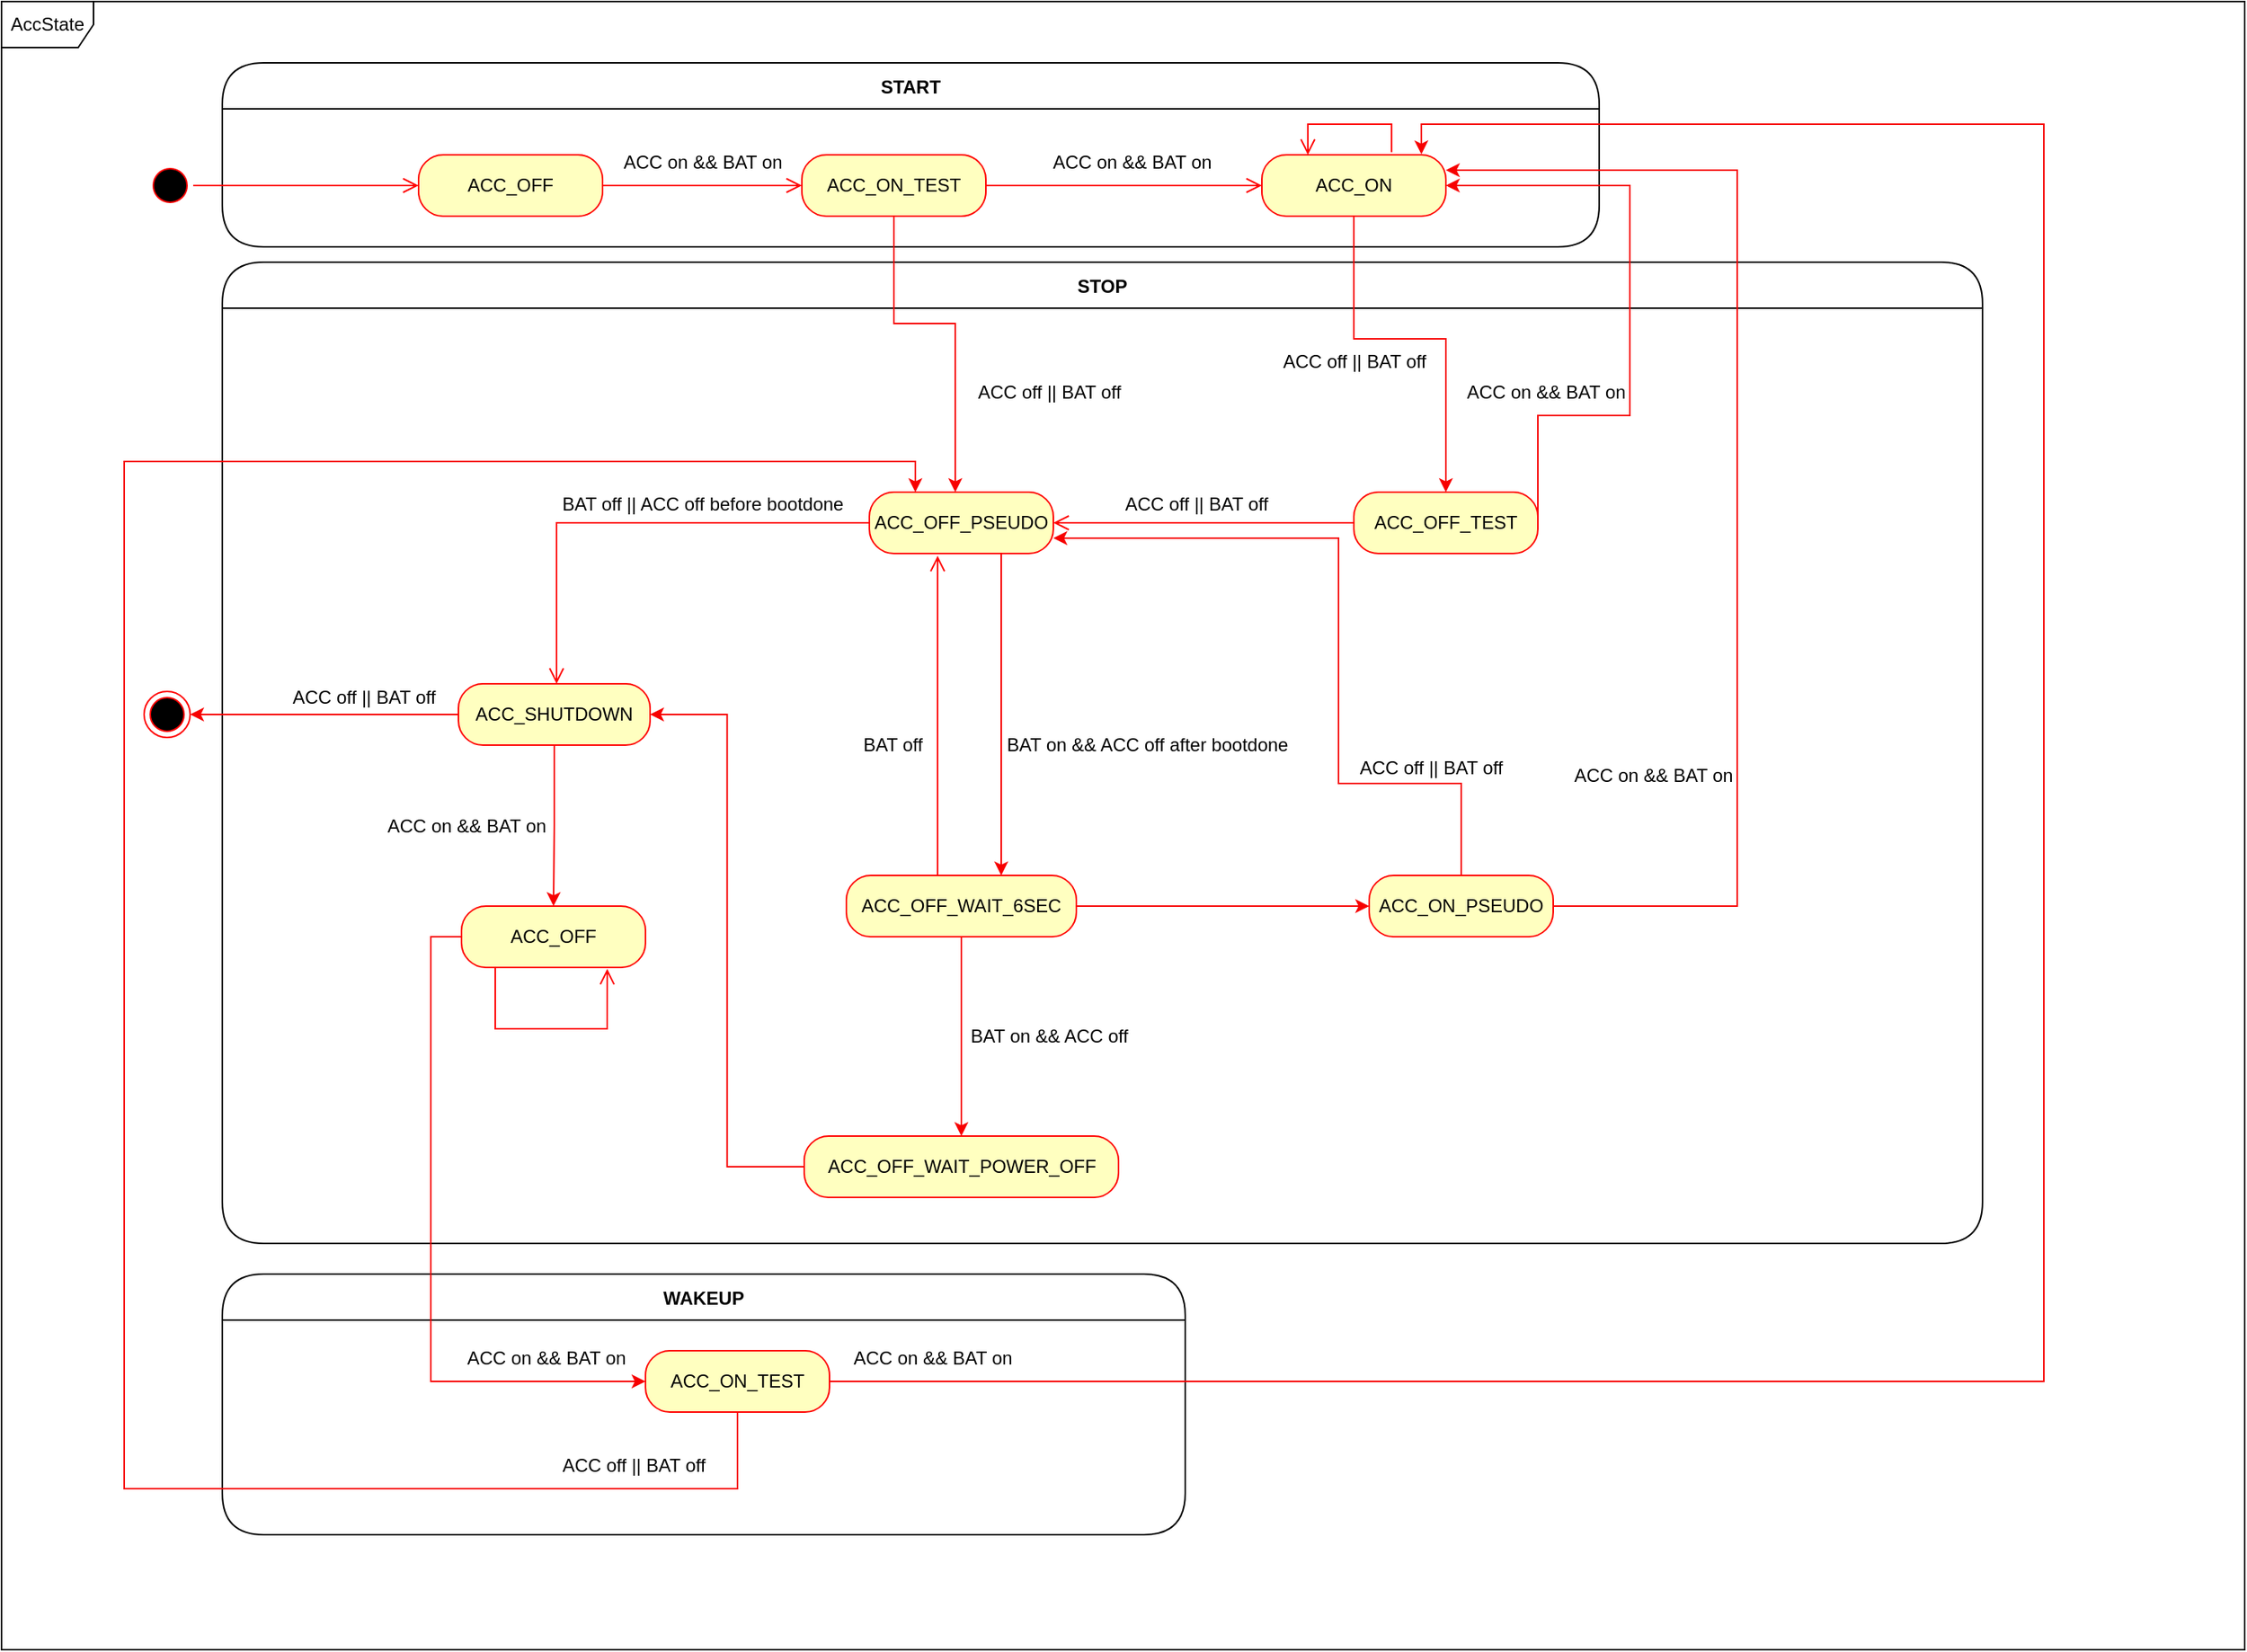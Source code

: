 <mxfile version="20.5.1" type="github" pages="2">
  <diagram name="AccState" id="58cdce13-f638-feb5-8d6f-7d28b1aa9fa0">
    <mxGraphModel dx="1593" dy="643" grid="1" gridSize="10" guides="1" tooltips="1" connect="1" arrows="1" fold="1" page="1" pageScale="1" pageWidth="1100" pageHeight="850" background="none" math="0" shadow="0">
      <root>
        <mxCell id="0" />
        <mxCell id="1" parent="0" visible="0" />
        <mxCell id="382b91b5511bd0f7-1" value="" style="ellipse;html=1;shape=startState;fillColor=#000000;strokeColor=#ff0000;rounded=1;shadow=0;comic=0;labelBackgroundColor=none;fontFamily=Verdana;fontSize=12;fontColor=#000000;align=center;direction=south;" parent="1" vertex="1">
          <mxGeometry x="130" y="135" width="30" height="30" as="geometry" />
        </mxCell>
        <mxCell id="382b91b5511bd0f7-5" value="Activity" style="rounded=1;whiteSpace=wrap;html=1;arcSize=24;fillColor=#ffffc0;strokeColor=#ff0000;shadow=0;comic=0;labelBackgroundColor=none;fontFamily=Verdana;fontSize=12;fontColor=#000000;align=center;" parent="1" vertex="1">
          <mxGeometry x="240" y="310" width="120" height="60" as="geometry" />
        </mxCell>
        <mxCell id="382b91b5511bd0f7-6" value="Activity" style="rounded=1;whiteSpace=wrap;html=1;arcSize=24;fillColor=#ffffc0;strokeColor=#ff0000;shadow=0;comic=0;labelBackgroundColor=none;fontFamily=Verdana;fontSize=12;fontColor=#000000;align=center;" parent="1" vertex="1">
          <mxGeometry x="240" y="120" width="120" height="60" as="geometry" />
        </mxCell>
        <mxCell id="3cde6dad864a17aa-3" style="edgeStyle=orthogonalEdgeStyle;html=1;exitX=1;exitY=0.25;entryX=0.25;entryY=0;labelBackgroundColor=none;endArrow=open;endSize=8;strokeColor=#ff0000;fontFamily=Verdana;fontSize=12;align=left;" parent="1" source="382b91b5511bd0f7-7" target="382b91b5511bd0f7-9" edge="1">
          <mxGeometry relative="1" as="geometry" />
        </mxCell>
        <mxCell id="382b91b5511bd0f7-7" value="Activity" style="rounded=1;whiteSpace=wrap;html=1;arcSize=24;fillColor=#ffffc0;strokeColor=#ff0000;shadow=0;comic=0;labelBackgroundColor=none;fontFamily=Verdana;fontSize=12;fontColor=#000000;align=center;" parent="1" vertex="1">
          <mxGeometry x="440" y="200" width="120" height="60" as="geometry" />
        </mxCell>
        <mxCell id="3cde6dad864a17aa-4" style="edgeStyle=orthogonalEdgeStyle;html=1;exitX=0.75;exitY=0;entryX=1;entryY=0.5;labelBackgroundColor=none;endArrow=open;endSize=8;strokeColor=#ff0000;fontFamily=Verdana;fontSize=12;align=left;" parent="1" source="382b91b5511bd0f7-9" target="382b91b5511bd0f7-6" edge="1">
          <mxGeometry relative="1" as="geometry">
            <Array as="points">
              <mxPoint x="880" y="150" />
            </Array>
          </mxGeometry>
        </mxCell>
        <mxCell id="3cde6dad864a17aa-13" style="edgeStyle=elbowEdgeStyle;html=1;exitX=0;exitY=0.75;entryX=1;entryY=0.75;labelBackgroundColor=none;endArrow=open;endSize=8;strokeColor=#ff0000;fontFamily=Verdana;fontSize=12;align=left;" parent="1" source="382b91b5511bd0f7-9" target="382b91b5511bd0f7-10" edge="1">
          <mxGeometry relative="1" as="geometry" />
        </mxCell>
        <mxCell id="382b91b5511bd0f7-9" value="Activity" style="rounded=1;whiteSpace=wrap;html=1;arcSize=24;fillColor=#ffffc0;strokeColor=#ff0000;shadow=0;comic=0;labelBackgroundColor=none;fontFamily=Verdana;fontSize=12;fontColor=#000000;align=center;" parent="1" vertex="1">
          <mxGeometry x="790" y="310" width="120" height="60" as="geometry" />
        </mxCell>
        <mxCell id="382b91b5511bd0f7-10" value="Activity" style="rounded=1;whiteSpace=wrap;html=1;arcSize=24;fillColor=#ffffc0;strokeColor=#ff0000;shadow=0;comic=0;labelBackgroundColor=none;fontFamily=Verdana;fontSize=12;fontColor=#000000;align=center;" parent="1" vertex="1">
          <mxGeometry x="520" y="310" width="120" height="60" as="geometry" />
        </mxCell>
        <mxCell id="3cde6dad864a17aa-5" style="edgeStyle=elbowEdgeStyle;html=1;labelBackgroundColor=none;endArrow=open;endSize=8;strokeColor=#ff0000;fontFamily=Verdana;fontSize=12;align=left;" parent="1" source="2a3bc250acf0617d-7" target="382b91b5511bd0f7-9" edge="1">
          <mxGeometry relative="1" as="geometry" />
        </mxCell>
        <mxCell id="2a3bc250acf0617d-7" value="Container" style="swimlane;whiteSpace=wrap;html=1;rounded=1;shadow=0;comic=0;labelBackgroundColor=none;strokeWidth=1;fontFamily=Verdana;fontSize=12;align=center;" parent="1" vertex="1">
          <mxGeometry x="95" y="495" width="930" height="200" as="geometry" />
        </mxCell>
        <mxCell id="3cde6dad864a17aa-10" style="edgeStyle=elbowEdgeStyle;html=1;labelBackgroundColor=none;endArrow=open;endSize=8;strokeColor=#ff0000;fontFamily=Verdana;fontSize=12;align=left;" parent="2a3bc250acf0617d-7" source="382b91b5511bd0f7-8" target="3cde6dad864a17aa-1" edge="1">
          <mxGeometry relative="1" as="geometry" />
        </mxCell>
        <mxCell id="382b91b5511bd0f7-8" value="Activity" style="rounded=1;whiteSpace=wrap;html=1;arcSize=24;fillColor=#ffffc0;strokeColor=#ff0000;shadow=0;comic=0;labelBackgroundColor=none;fontFamily=Verdana;fontSize=12;fontColor=#000000;align=center;" parent="2a3bc250acf0617d-7" vertex="1">
          <mxGeometry x="215" y="65" width="120" height="60" as="geometry" />
        </mxCell>
        <mxCell id="24f968d109e7d6b4-3" value="" style="ellipse;html=1;shape=endState;fillColor=#000000;strokeColor=#ff0000;rounded=1;shadow=0;comic=0;labelBackgroundColor=none;fontFamily=Verdana;fontSize=12;fontColor=#000000;align=center;" parent="2a3bc250acf0617d-7" vertex="1">
          <mxGeometry x="815" y="80" width="30" height="30" as="geometry" />
        </mxCell>
        <mxCell id="3cde6dad864a17aa-9" style="edgeStyle=elbowEdgeStyle;html=1;labelBackgroundColor=none;endArrow=open;endSize=8;strokeColor=#ff0000;fontFamily=Verdana;fontSize=12;align=left;" parent="2a3bc250acf0617d-7" source="2a3bc250acf0617d-3" target="382b91b5511bd0f7-8" edge="1">
          <mxGeometry relative="1" as="geometry" />
        </mxCell>
        <mxCell id="2a3bc250acf0617d-3" value="" style="ellipse;html=1;shape=startState;fillColor=#000000;strokeColor=#ff0000;rounded=1;shadow=0;comic=0;labelBackgroundColor=none;fontFamily=Verdana;fontSize=12;fontColor=#000000;align=center;direction=south;" parent="2a3bc250acf0617d-7" vertex="1">
          <mxGeometry x="75" y="80" width="30" height="30" as="geometry" />
        </mxCell>
        <mxCell id="3cde6dad864a17aa-11" style="edgeStyle=elbowEdgeStyle;html=1;labelBackgroundColor=none;endArrow=open;endSize=8;strokeColor=#ff0000;fontFamily=Verdana;fontSize=12;align=left;" parent="2a3bc250acf0617d-7" source="3cde6dad864a17aa-1" target="3cde6dad864a17aa-2" edge="1">
          <mxGeometry relative="1" as="geometry" />
        </mxCell>
        <mxCell id="3cde6dad864a17aa-1" value="Activity" style="rounded=1;whiteSpace=wrap;html=1;arcSize=24;fillColor=#ffffc0;strokeColor=#ff0000;shadow=0;comic=0;labelBackgroundColor=none;fontFamily=Verdana;fontSize=12;fontColor=#000000;align=center;" parent="2a3bc250acf0617d-7" vertex="1">
          <mxGeometry x="400" y="65" width="120" height="60" as="geometry" />
        </mxCell>
        <mxCell id="3cde6dad864a17aa-12" style="edgeStyle=elbowEdgeStyle;html=1;labelBackgroundColor=none;endArrow=open;endSize=8;strokeColor=#ff0000;fontFamily=Verdana;fontSize=12;align=left;" parent="2a3bc250acf0617d-7" source="3cde6dad864a17aa-2" target="24f968d109e7d6b4-3" edge="1">
          <mxGeometry relative="1" as="geometry" />
        </mxCell>
        <mxCell id="3cde6dad864a17aa-2" value="Activity" style="rounded=1;whiteSpace=wrap;html=1;arcSize=24;fillColor=#ffffc0;strokeColor=#ff0000;shadow=0;comic=0;labelBackgroundColor=none;fontFamily=Verdana;fontSize=12;fontColor=#000000;align=center;" parent="2a3bc250acf0617d-7" vertex="1">
          <mxGeometry x="585" y="65" width="120" height="60" as="geometry" />
        </mxCell>
        <mxCell id="2a3bc250acf0617d-9" style="edgeStyle=orthogonalEdgeStyle;html=1;labelBackgroundColor=none;endArrow=open;endSize=8;strokeColor=#ff0000;fontFamily=Verdana;fontSize=12;align=left;" parent="1" source="382b91b5511bd0f7-1" target="382b91b5511bd0f7-6" edge="1">
          <mxGeometry relative="1" as="geometry" />
        </mxCell>
        <mxCell id="2a3bc250acf0617d-10" style="edgeStyle=orthogonalEdgeStyle;html=1;labelBackgroundColor=none;endArrow=open;endSize=8;strokeColor=#ff0000;fontFamily=Verdana;fontSize=12;align=left;entryX=0;entryY=0.5;" parent="1" source="382b91b5511bd0f7-6" target="382b91b5511bd0f7-7" edge="1">
          <mxGeometry relative="1" as="geometry">
            <Array as="points">
              <mxPoint x="330" y="230" />
            </Array>
          </mxGeometry>
        </mxCell>
        <mxCell id="2a3bc250acf0617d-11" style="edgeStyle=orthogonalEdgeStyle;html=1;entryX=0.75;entryY=0;labelBackgroundColor=none;endArrow=open;endSize=8;strokeColor=#ff0000;fontFamily=Verdana;fontSize=12;align=left;exitX=0.5;exitY=1;" parent="1" source="382b91b5511bd0f7-7" target="382b91b5511bd0f7-5" edge="1">
          <mxGeometry relative="1" as="geometry">
            <mxPoint x="520" y="300" as="sourcePoint" />
            <Array as="points">
              <mxPoint x="500" y="290" />
              <mxPoint x="330" y="290" />
            </Array>
          </mxGeometry>
        </mxCell>
        <mxCell id="2a3bc250acf0617d-12" style="edgeStyle=orthogonalEdgeStyle;html=1;exitX=0.25;exitY=0;entryX=0.25;entryY=1;labelBackgroundColor=none;endArrow=open;endSize=8;strokeColor=#ff0000;fontFamily=Verdana;fontSize=12;align=left;" parent="1" source="382b91b5511bd0f7-5" target="382b91b5511bd0f7-6" edge="1">
          <mxGeometry relative="1" as="geometry" />
        </mxCell>
        <mxCell id="2a3bc250acf0617d-13" style="edgeStyle=orthogonalEdgeStyle;html=1;exitX=1;exitY=0.5;entryX=0;entryY=0.5;labelBackgroundColor=none;endArrow=open;endSize=8;strokeColor=#ff0000;fontFamily=Verdana;fontSize=12;align=left;" parent="1" source="382b91b5511bd0f7-5" target="382b91b5511bd0f7-10" edge="1">
          <mxGeometry relative="1" as="geometry" />
        </mxCell>
        <mxCell id="2a3bc250acf0617d-14" style="edgeStyle=orthogonalEdgeStyle;html=1;exitX=0.5;exitY=0;entryX=1;entryY=0.75;labelBackgroundColor=none;endArrow=open;endSize=8;strokeColor=#ff0000;fontFamily=Verdana;fontSize=12;align=left;" parent="1" source="382b91b5511bd0f7-10" target="382b91b5511bd0f7-7" edge="1">
          <mxGeometry relative="1" as="geometry" />
        </mxCell>
        <mxCell id="2a3bc250acf0617d-15" style="edgeStyle=orthogonalEdgeStyle;html=1;exitX=1;exitY=0.25;entryX=0;entryY=0.25;labelBackgroundColor=none;endArrow=open;endSize=8;strokeColor=#ff0000;fontFamily=Verdana;fontSize=12;align=left;" parent="1" source="382b91b5511bd0f7-10" target="382b91b5511bd0f7-9" edge="1">
          <mxGeometry relative="1" as="geometry" />
        </mxCell>
        <mxCell id="3cde6dad864a17aa-6" style="edgeStyle=elbowEdgeStyle;html=1;labelBackgroundColor=none;endArrow=open;endSize=8;strokeColor=#ff0000;fontFamily=Verdana;fontSize=12;align=left;entryX=0.75;entryY=1;" parent="1" source="2a3bc250acf0617d-7" target="382b91b5511bd0f7-5" edge="1">
          <mxGeometry relative="1" as="geometry">
            <mxPoint x="340" y="505" as="sourcePoint" />
            <mxPoint x="340" y="380" as="targetPoint" />
          </mxGeometry>
        </mxCell>
        <mxCell id="3cde6dad864a17aa-7" style="edgeStyle=elbowEdgeStyle;html=1;labelBackgroundColor=none;endArrow=open;endSize=8;strokeColor=#ff0000;fontFamily=Verdana;fontSize=12;align=left;entryX=0.5;entryY=1;" parent="1" source="2a3bc250acf0617d-7" target="382b91b5511bd0f7-5" edge="1">
          <mxGeometry relative="1" as="geometry">
            <mxPoint x="340" y="505" as="sourcePoint" />
            <mxPoint x="340" y="380" as="targetPoint" />
          </mxGeometry>
        </mxCell>
        <mxCell id="3cde6dad864a17aa-8" style="edgeStyle=elbowEdgeStyle;html=1;labelBackgroundColor=none;endArrow=open;endSize=8;strokeColor=#ff0000;fontFamily=Verdana;fontSize=12;align=left;exitX=0.25;exitY=1;" parent="1" source="382b91b5511bd0f7-5" target="2a3bc250acf0617d-7" edge="1">
          <mxGeometry relative="1" as="geometry">
            <mxPoint x="350" y="515" as="sourcePoint" />
            <mxPoint x="350" y="390" as="targetPoint" />
          </mxGeometry>
        </mxCell>
        <mxCell id="KSWIpadqcrk41UV_-EVy-13" value="" style="ellipse;whiteSpace=wrap;html=1;aspect=fixed;" vertex="1" parent="1">
          <mxGeometry x="370" y="410" width="80" height="80" as="geometry" />
        </mxCell>
        <mxCell id="KSWIpadqcrk41UV_-EVy-50" value="START" style="shape=umlFrame;whiteSpace=wrap;html=1;rounded=1;shadow=0;comic=0;labelBackgroundColor=none;strokeWidth=1;fontFamily=Verdana;fontSize=12;align=center;" vertex="1" parent="1">
          <mxGeometry x="35" y="53" width="1050" height="745" as="geometry" />
        </mxCell>
        <mxCell id="KSWIpadqcrk41UV_-EVy-84" value="제목 없는 레이어" parent="0" />
        <mxCell id="AZ998dQS7OlJoJtTm3M8-52" value="AccState" style="shape=umlFrame;whiteSpace=wrap;html=1;rounded=1;fillStyle=auto;strokeColor=#000000;fillColor=#FFFFFF;gradientColor=none;" vertex="1" parent="KSWIpadqcrk41UV_-EVy-84">
          <mxGeometry x="96" y="99" width="1463" height="1075" as="geometry" />
        </mxCell>
        <mxCell id="AZ998dQS7OlJoJtTm3M8-51" value="WAKEUP" style="swimlane;fontStyle=1;align=center;verticalAlign=middle;childLayout=stackLayout;horizontal=1;startSize=30;horizontalStack=0;resizeParent=0;resizeLast=1;container=0;collapsible=0;rounded=1;arcSize=30;swimlaneFillColor=#FFFFFF;dropTarget=0;fillStyle=auto;" vertex="1" parent="KSWIpadqcrk41UV_-EVy-84">
          <mxGeometry x="240" y="929" width="628" height="170" as="geometry" />
        </mxCell>
        <mxCell id="AZ998dQS7OlJoJtTm3M8-42" value="STOP" style="swimlane;fontStyle=1;align=center;verticalAlign=middle;childLayout=stackLayout;horizontal=1;startSize=30;horizontalStack=0;resizeParent=0;resizeLast=1;container=0;collapsible=0;rounded=1;arcSize=30;swimlaneFillColor=#FFFFFF;dropTarget=0;fillStyle=auto;" vertex="1" parent="KSWIpadqcrk41UV_-EVy-84">
          <mxGeometry x="240" y="269" width="1148" height="640" as="geometry" />
        </mxCell>
        <mxCell id="KSWIpadqcrk41UV_-EVy-113" value="START" style="swimlane;fontStyle=1;align=center;verticalAlign=middle;childLayout=stackLayout;horizontal=1;startSize=30;horizontalStack=0;resizeParent=0;resizeLast=1;container=0;collapsible=0;rounded=1;arcSize=30;swimlaneFillColor=#FFFFFF;dropTarget=0;fillStyle=auto;" vertex="1" parent="KSWIpadqcrk41UV_-EVy-84">
          <mxGeometry x="240" y="139" width="898" height="120" as="geometry" />
        </mxCell>
        <mxCell id="KSWIpadqcrk41UV_-EVy-88" value="" style="ellipse;html=1;shape=startState;fillColor=#000000;strokeColor=#ff0000;fillStyle=auto;" vertex="1" parent="KSWIpadqcrk41UV_-EVy-84">
          <mxGeometry x="191" y="204" width="30" height="30" as="geometry" />
        </mxCell>
        <mxCell id="KSWIpadqcrk41UV_-EVy-89" value="" style="edgeStyle=orthogonalEdgeStyle;html=1;verticalAlign=bottom;endArrow=open;endSize=8;strokeColor=#ff0000;rounded=0;entryX=0;entryY=0.5;entryDx=0;entryDy=0;" edge="1" source="KSWIpadqcrk41UV_-EVy-88" parent="KSWIpadqcrk41UV_-EVy-84" target="KSWIpadqcrk41UV_-EVy-92">
          <mxGeometry relative="1" as="geometry">
            <mxPoint x="313" y="389" as="targetPoint" />
          </mxGeometry>
        </mxCell>
        <mxCell id="KSWIpadqcrk41UV_-EVy-92" value="ACC_OFF" style="rounded=1;whiteSpace=wrap;html=1;arcSize=40;fontColor=#000000;fillColor=#ffffc0;strokeColor=#ff0000;fillStyle=auto;" vertex="1" parent="KSWIpadqcrk41UV_-EVy-84">
          <mxGeometry x="368" y="199" width="120" height="40" as="geometry" />
        </mxCell>
        <mxCell id="KSWIpadqcrk41UV_-EVy-93" value="" style="edgeStyle=orthogonalEdgeStyle;html=1;verticalAlign=bottom;endArrow=open;endSize=8;strokeColor=#ff0000;rounded=0;entryX=0;entryY=0.5;entryDx=0;entryDy=0;" edge="1" source="KSWIpadqcrk41UV_-EVy-92" parent="KSWIpadqcrk41UV_-EVy-84" target="KSWIpadqcrk41UV_-EVy-105">
          <mxGeometry relative="1" as="geometry">
            <mxPoint x="568" y="309" as="targetPoint" />
          </mxGeometry>
        </mxCell>
        <mxCell id="AZ998dQS7OlJoJtTm3M8-3" style="edgeStyle=orthogonalEdgeStyle;rounded=0;orthogonalLoop=1;jettySize=auto;html=1;exitX=0.5;exitY=1;exitDx=0;exitDy=0;entryX=0.5;entryY=0;entryDx=0;entryDy=0;strokeColor=#F70000;" edge="1" parent="KSWIpadqcrk41UV_-EVy-84" source="KSWIpadqcrk41UV_-EVy-103" target="AZ998dQS7OlJoJtTm3M8-1">
          <mxGeometry relative="1" as="geometry">
            <Array as="points">
              <mxPoint x="978" y="319" />
              <mxPoint x="1038" y="319" />
            </Array>
          </mxGeometry>
        </mxCell>
        <mxCell id="KSWIpadqcrk41UV_-EVy-103" value="ACC_ON" style="rounded=1;whiteSpace=wrap;html=1;arcSize=40;fontColor=#000000;fillColor=#ffffc0;strokeColor=#ff0000;fillStyle=auto;" vertex="1" parent="KSWIpadqcrk41UV_-EVy-84">
          <mxGeometry x="918" y="199" width="120" height="40" as="geometry" />
        </mxCell>
        <mxCell id="KSWIpadqcrk41UV_-EVy-104" value="" style="edgeStyle=orthogonalEdgeStyle;html=1;verticalAlign=bottom;endArrow=open;endSize=8;strokeColor=#ff0000;rounded=0;exitX=0.705;exitY=-0.045;exitDx=0;exitDy=0;exitPerimeter=0;entryX=0.25;entryY=0;entryDx=0;entryDy=0;" edge="1" source="KSWIpadqcrk41UV_-EVy-103" parent="KSWIpadqcrk41UV_-EVy-84" target="KSWIpadqcrk41UV_-EVy-103">
          <mxGeometry relative="1" as="geometry">
            <mxPoint x="828" y="189" as="targetPoint" />
            <Array as="points">
              <mxPoint x="1003" y="179" />
              <mxPoint x="948" y="179" />
            </Array>
          </mxGeometry>
        </mxCell>
        <mxCell id="KSWIpadqcrk41UV_-EVy-112" style="edgeStyle=orthogonalEdgeStyle;rounded=0;orthogonalLoop=1;jettySize=auto;html=1;exitX=0.5;exitY=1;exitDx=0;exitDy=0;entryX=0.467;entryY=0;entryDx=0;entryDy=0;strokeColor=#F70000;entryPerimeter=0;" edge="1" parent="KSWIpadqcrk41UV_-EVy-84" source="KSWIpadqcrk41UV_-EVy-105" target="KSWIpadqcrk41UV_-EVy-109">
          <mxGeometry relative="1" as="geometry">
            <Array as="points">
              <mxPoint x="678" y="309" />
              <mxPoint x="718" y="309" />
            </Array>
          </mxGeometry>
        </mxCell>
        <mxCell id="KSWIpadqcrk41UV_-EVy-105" value="ACC_ON_TEST" style="rounded=1;whiteSpace=wrap;html=1;arcSize=40;fontColor=#000000;fillColor=#ffffc0;strokeColor=#ff0000;fillStyle=auto;" vertex="1" parent="KSWIpadqcrk41UV_-EVy-84">
          <mxGeometry x="618" y="199" width="120" height="40" as="geometry" />
        </mxCell>
        <mxCell id="KSWIpadqcrk41UV_-EVy-106" value="" style="edgeStyle=orthogonalEdgeStyle;html=1;verticalAlign=bottom;endArrow=open;endSize=8;strokeColor=#ff0000;rounded=0;entryX=0;entryY=0.5;entryDx=0;entryDy=0;" edge="1" source="KSWIpadqcrk41UV_-EVy-105" parent="KSWIpadqcrk41UV_-EVy-84" target="KSWIpadqcrk41UV_-EVy-103">
          <mxGeometry relative="1" as="geometry">
            <mxPoint x="718" y="409" as="targetPoint" />
          </mxGeometry>
        </mxCell>
        <mxCell id="KSWIpadqcrk41UV_-EVy-107" value="ACC on &amp;amp;&amp;amp; BAT on" style="text;html=1;resizable=0;autosize=1;align=center;verticalAlign=middle;points=[];fillColor=none;strokeColor=none;rounded=0;fillStyle=auto;" vertex="1" parent="KSWIpadqcrk41UV_-EVy-84">
          <mxGeometry x="488" y="189" width="130" height="30" as="geometry" />
        </mxCell>
        <mxCell id="KSWIpadqcrk41UV_-EVy-108" value="ACC on &amp;amp;&amp;amp; BAT on" style="text;html=1;resizable=0;autosize=1;align=center;verticalAlign=middle;points=[];fillColor=none;strokeColor=none;rounded=0;fillStyle=auto;" vertex="1" parent="KSWIpadqcrk41UV_-EVy-84">
          <mxGeometry x="768" y="189" width="130" height="30" as="geometry" />
        </mxCell>
        <mxCell id="AZ998dQS7OlJoJtTm3M8-17" style="edgeStyle=orthogonalEdgeStyle;rounded=0;orthogonalLoop=1;jettySize=auto;html=1;exitX=0.5;exitY=1;exitDx=0;exitDy=0;strokeColor=#F70000;" edge="1" parent="KSWIpadqcrk41UV_-EVy-84">
          <mxGeometry relative="1" as="geometry">
            <mxPoint x="748.0" y="459" as="sourcePoint" />
            <mxPoint x="748.0" y="669" as="targetPoint" />
          </mxGeometry>
        </mxCell>
        <mxCell id="KSWIpadqcrk41UV_-EVy-109" value="ACC_OFF_PSEUDO" style="rounded=1;whiteSpace=wrap;html=1;arcSize=40;fontColor=#000000;fillColor=#ffffc0;strokeColor=#ff0000;fillStyle=auto;" vertex="1" parent="KSWIpadqcrk41UV_-EVy-84">
          <mxGeometry x="662" y="419" width="120" height="40" as="geometry" />
        </mxCell>
        <mxCell id="KSWIpadqcrk41UV_-EVy-110" value="" style="edgeStyle=orthogonalEdgeStyle;html=1;verticalAlign=bottom;endArrow=open;endSize=8;strokeColor=#ff0000;rounded=0;exitX=0;exitY=0.5;exitDx=0;exitDy=0;" edge="1" source="KSWIpadqcrk41UV_-EVy-109" parent="KSWIpadqcrk41UV_-EVy-84" target="AZ998dQS7OlJoJtTm3M8-14">
          <mxGeometry relative="1" as="geometry">
            <mxPoint x="457" y="539" as="targetPoint" />
            <Array as="points">
              <mxPoint x="458" y="439" />
            </Array>
          </mxGeometry>
        </mxCell>
        <mxCell id="KSWIpadqcrk41UV_-EVy-111" value="ACC off || BAT off" style="text;html=1;resizable=0;autosize=1;align=center;verticalAlign=middle;points=[];fillColor=none;strokeColor=none;rounded=0;fillStyle=auto;" vertex="1" parent="KSWIpadqcrk41UV_-EVy-84">
          <mxGeometry x="719" y="339" width="120" height="30" as="geometry" />
        </mxCell>
        <mxCell id="AZ998dQS7OlJoJtTm3M8-5" style="edgeStyle=orthogonalEdgeStyle;rounded=0;orthogonalLoop=1;jettySize=auto;html=1;exitX=1;exitY=0.5;exitDx=0;exitDy=0;entryX=1;entryY=0.5;entryDx=0;entryDy=0;strokeColor=#F70000;" edge="1" parent="KSWIpadqcrk41UV_-EVy-84" source="AZ998dQS7OlJoJtTm3M8-1" target="KSWIpadqcrk41UV_-EVy-103">
          <mxGeometry relative="1" as="geometry">
            <Array as="points">
              <mxPoint x="1158" y="369" />
              <mxPoint x="1158" y="219" />
            </Array>
          </mxGeometry>
        </mxCell>
        <mxCell id="AZ998dQS7OlJoJtTm3M8-1" value="ACC_OFF_TEST" style="rounded=1;whiteSpace=wrap;html=1;arcSize=40;fontColor=#000000;fillColor=#ffffc0;strokeColor=#ff0000;fillStyle=auto;" vertex="1" parent="KSWIpadqcrk41UV_-EVy-84">
          <mxGeometry x="978" y="419" width="120" height="40" as="geometry" />
        </mxCell>
        <mxCell id="AZ998dQS7OlJoJtTm3M8-2" value="" style="edgeStyle=orthogonalEdgeStyle;html=1;verticalAlign=bottom;endArrow=open;endSize=8;strokeColor=#ff0000;rounded=0;entryX=1;entryY=0.5;entryDx=0;entryDy=0;" edge="1" source="AZ998dQS7OlJoJtTm3M8-1" parent="KSWIpadqcrk41UV_-EVy-84" target="KSWIpadqcrk41UV_-EVy-109">
          <mxGeometry relative="1" as="geometry">
            <mxPoint x="932" y="539" as="targetPoint" />
          </mxGeometry>
        </mxCell>
        <mxCell id="AZ998dQS7OlJoJtTm3M8-4" value="ACC off || BAT off" style="text;html=1;resizable=0;autosize=1;align=center;verticalAlign=middle;points=[];fillColor=none;strokeColor=none;rounded=0;fillStyle=auto;" vertex="1" parent="KSWIpadqcrk41UV_-EVy-84">
          <mxGeometry x="918" y="319" width="120" height="30" as="geometry" />
        </mxCell>
        <mxCell id="AZ998dQS7OlJoJtTm3M8-6" value="ACC on &amp;amp;&amp;amp; BAT on" style="text;html=1;resizable=0;autosize=1;align=center;verticalAlign=middle;points=[];fillColor=none;strokeColor=none;rounded=0;fillStyle=auto;" vertex="1" parent="KSWIpadqcrk41UV_-EVy-84">
          <mxGeometry x="1038" y="339" width="130" height="30" as="geometry" />
        </mxCell>
        <mxCell id="AZ998dQS7OlJoJtTm3M8-7" value="ACC off || BAT off" style="text;html=1;resizable=0;autosize=1;align=center;verticalAlign=middle;points=[];fillColor=none;strokeColor=none;rounded=0;fillStyle=auto;" vertex="1" parent="KSWIpadqcrk41UV_-EVy-84">
          <mxGeometry x="815" y="412" width="120" height="30" as="geometry" />
        </mxCell>
        <mxCell id="AZ998dQS7OlJoJtTm3M8-28" style="edgeStyle=orthogonalEdgeStyle;rounded=0;orthogonalLoop=1;jettySize=auto;html=1;exitX=1;exitY=0.5;exitDx=0;exitDy=0;entryX=0;entryY=0.5;entryDx=0;entryDy=0;strokeColor=#F70000;" edge="1" parent="KSWIpadqcrk41UV_-EVy-84" source="AZ998dQS7OlJoJtTm3M8-12" target="AZ998dQS7OlJoJtTm3M8-26">
          <mxGeometry relative="1" as="geometry" />
        </mxCell>
        <mxCell id="AZ998dQS7OlJoJtTm3M8-32" style="edgeStyle=orthogonalEdgeStyle;rounded=0;orthogonalLoop=1;jettySize=auto;html=1;exitX=0.5;exitY=1;exitDx=0;exitDy=0;strokeColor=#F70000;" edge="1" parent="KSWIpadqcrk41UV_-EVy-84" source="AZ998dQS7OlJoJtTm3M8-12" target="AZ998dQS7OlJoJtTm3M8-30">
          <mxGeometry relative="1" as="geometry" />
        </mxCell>
        <mxCell id="AZ998dQS7OlJoJtTm3M8-12" value="ACC_OFF_WAIT_6SEC" style="rounded=1;whiteSpace=wrap;html=1;arcSize=40;fontColor=#000000;fillColor=#ffffc0;strokeColor=#ff0000;fillStyle=auto;" vertex="1" parent="KSWIpadqcrk41UV_-EVy-84">
          <mxGeometry x="647" y="669" width="150" height="40" as="geometry" />
        </mxCell>
        <mxCell id="AZ998dQS7OlJoJtTm3M8-13" value="" style="edgeStyle=orthogonalEdgeStyle;html=1;verticalAlign=bottom;endArrow=open;endSize=8;strokeColor=#ff0000;rounded=0;entryX=0.096;entryY=1.038;entryDx=0;entryDy=0;entryPerimeter=0;" edge="1" parent="KSWIpadqcrk41UV_-EVy-84">
          <mxGeometry relative="1" as="geometry">
            <mxPoint x="706.52" y="460.52" as="targetPoint" />
            <mxPoint x="706.526" y="669" as="sourcePoint" />
            <Array as="points">
              <mxPoint x="707" y="564" />
            </Array>
          </mxGeometry>
        </mxCell>
        <mxCell id="AZ998dQS7OlJoJtTm3M8-21" style="edgeStyle=orthogonalEdgeStyle;rounded=0;orthogonalLoop=1;jettySize=auto;html=1;exitX=0.5;exitY=1;exitDx=0;exitDy=0;strokeColor=#F70000;" edge="1" parent="KSWIpadqcrk41UV_-EVy-84" source="AZ998dQS7OlJoJtTm3M8-14" target="AZ998dQS7OlJoJtTm3M8-22">
          <mxGeometry relative="1" as="geometry">
            <mxPoint x="256.043" y="659" as="targetPoint" />
          </mxGeometry>
        </mxCell>
        <mxCell id="AZ998dQS7OlJoJtTm3M8-54" style="edgeStyle=orthogonalEdgeStyle;rounded=0;orthogonalLoop=1;jettySize=auto;html=1;exitX=0;exitY=0.5;exitDx=0;exitDy=0;entryX=1;entryY=0.5;entryDx=0;entryDy=0;strokeColor=#F70000;" edge="1" parent="KSWIpadqcrk41UV_-EVy-84" source="AZ998dQS7OlJoJtTm3M8-14" target="AZ998dQS7OlJoJtTm3M8-53">
          <mxGeometry relative="1" as="geometry" />
        </mxCell>
        <mxCell id="AZ998dQS7OlJoJtTm3M8-14" value="ACC_SHUTDOWN" style="rounded=1;whiteSpace=wrap;html=1;arcSize=40;fontColor=#000000;fillColor=#ffffc0;strokeColor=#ff0000;fillStyle=auto;" vertex="1" parent="KSWIpadqcrk41UV_-EVy-84">
          <mxGeometry x="394" y="544" width="125" height="40" as="geometry" />
        </mxCell>
        <mxCell id="AZ998dQS7OlJoJtTm3M8-16" value="BAT off || ACC off before bootdone" style="text;html=1;resizable=0;autosize=1;align=center;verticalAlign=middle;points=[];fillColor=none;strokeColor=none;rounded=0;fillStyle=auto;" vertex="1" parent="KSWIpadqcrk41UV_-EVy-84">
          <mxGeometry x="448" y="412" width="210" height="30" as="geometry" />
        </mxCell>
        <mxCell id="AZ998dQS7OlJoJtTm3M8-18" value="BAT on &amp;amp;&amp;amp; ACC off after bootdone" style="text;html=1;resizable=0;autosize=1;align=center;verticalAlign=middle;points=[];fillColor=none;strokeColor=none;rounded=0;fillStyle=auto;" vertex="1" parent="KSWIpadqcrk41UV_-EVy-84">
          <mxGeometry x="738" y="569" width="210" height="30" as="geometry" />
        </mxCell>
        <mxCell id="AZ998dQS7OlJoJtTm3M8-45" style="edgeStyle=orthogonalEdgeStyle;rounded=0;orthogonalLoop=1;jettySize=auto;html=1;exitX=0;exitY=0.5;exitDx=0;exitDy=0;entryX=0;entryY=0.5;entryDx=0;entryDy=0;strokeColor=#F70000;" edge="1" parent="KSWIpadqcrk41UV_-EVy-84" source="AZ998dQS7OlJoJtTm3M8-22" target="AZ998dQS7OlJoJtTm3M8-43">
          <mxGeometry relative="1" as="geometry" />
        </mxCell>
        <mxCell id="AZ998dQS7OlJoJtTm3M8-22" value="ACC_OFF" style="rounded=1;whiteSpace=wrap;html=1;arcSize=40;fontColor=#000000;fillColor=#ffffc0;strokeColor=#ff0000;fillStyle=auto;" vertex="1" parent="KSWIpadqcrk41UV_-EVy-84">
          <mxGeometry x="396" y="689" width="120" height="40" as="geometry" />
        </mxCell>
        <mxCell id="AZ998dQS7OlJoJtTm3M8-23" value="" style="edgeStyle=orthogonalEdgeStyle;html=1;verticalAlign=bottom;endArrow=open;endSize=8;strokeColor=#ff0000;rounded=0;entryX=0.792;entryY=1.023;entryDx=0;entryDy=0;entryPerimeter=0;" edge="1" source="AZ998dQS7OlJoJtTm3M8-22" parent="KSWIpadqcrk41UV_-EVy-84" target="AZ998dQS7OlJoJtTm3M8-22">
          <mxGeometry relative="1" as="geometry">
            <mxPoint x="456" y="789" as="targetPoint" />
            <Array as="points">
              <mxPoint x="418" y="769" />
              <mxPoint x="491" y="769" />
            </Array>
          </mxGeometry>
        </mxCell>
        <mxCell id="AZ998dQS7OlJoJtTm3M8-25" value="BAT off" style="text;html=1;resizable=0;autosize=1;align=center;verticalAlign=middle;points=[];fillColor=none;strokeColor=none;rounded=0;fillStyle=auto;" vertex="1" parent="KSWIpadqcrk41UV_-EVy-84">
          <mxGeometry x="647" y="569" width="60" height="30" as="geometry" />
        </mxCell>
        <mxCell id="AZ998dQS7OlJoJtTm3M8-35" style="edgeStyle=orthogonalEdgeStyle;rounded=0;orthogonalLoop=1;jettySize=auto;html=1;exitX=0.5;exitY=0;exitDx=0;exitDy=0;entryX=1;entryY=0.75;entryDx=0;entryDy=0;strokeColor=#F70000;" edge="1" parent="KSWIpadqcrk41UV_-EVy-84" source="AZ998dQS7OlJoJtTm3M8-26" target="KSWIpadqcrk41UV_-EVy-109">
          <mxGeometry relative="1" as="geometry">
            <Array as="points">
              <mxPoint x="1048" y="609" />
              <mxPoint x="968" y="609" />
              <mxPoint x="968" y="449" />
            </Array>
          </mxGeometry>
        </mxCell>
        <mxCell id="AZ998dQS7OlJoJtTm3M8-37" style="edgeStyle=orthogonalEdgeStyle;rounded=0;orthogonalLoop=1;jettySize=auto;html=1;exitX=1;exitY=0.5;exitDx=0;exitDy=0;entryX=1;entryY=0.25;entryDx=0;entryDy=0;strokeColor=#F70000;" edge="1" parent="KSWIpadqcrk41UV_-EVy-84" source="AZ998dQS7OlJoJtTm3M8-26" target="KSWIpadqcrk41UV_-EVy-103">
          <mxGeometry relative="1" as="geometry">
            <Array as="points">
              <mxPoint x="1228" y="689" />
              <mxPoint x="1228" y="209" />
            </Array>
          </mxGeometry>
        </mxCell>
        <mxCell id="AZ998dQS7OlJoJtTm3M8-26" value="ACC_ON_PSEUDO" style="rounded=1;whiteSpace=wrap;html=1;arcSize=40;fontColor=#000000;fillColor=#ffffc0;strokeColor=#ff0000;fillStyle=auto;" vertex="1" parent="KSWIpadqcrk41UV_-EVy-84">
          <mxGeometry x="988" y="669" width="120" height="40" as="geometry" />
        </mxCell>
        <mxCell id="AZ998dQS7OlJoJtTm3M8-34" style="edgeStyle=orthogonalEdgeStyle;rounded=0;orthogonalLoop=1;jettySize=auto;html=1;exitX=0;exitY=0.5;exitDx=0;exitDy=0;entryX=1;entryY=0.5;entryDx=0;entryDy=0;strokeColor=#F70000;" edge="1" parent="KSWIpadqcrk41UV_-EVy-84" source="AZ998dQS7OlJoJtTm3M8-30" target="AZ998dQS7OlJoJtTm3M8-14">
          <mxGeometry relative="1" as="geometry" />
        </mxCell>
        <mxCell id="AZ998dQS7OlJoJtTm3M8-30" value="ACC_OFF_WAIT_POWER_OFF" style="rounded=1;whiteSpace=wrap;html=1;arcSize=40;fontColor=#000000;fillColor=#ffffc0;strokeColor=#ff0000;fillStyle=auto;" vertex="1" parent="KSWIpadqcrk41UV_-EVy-84">
          <mxGeometry x="619.5" y="839" width="205" height="40" as="geometry" />
        </mxCell>
        <mxCell id="AZ998dQS7OlJoJtTm3M8-33" value="BAT on &amp;amp;&amp;amp; ACC off" style="text;html=1;resizable=0;autosize=1;align=center;verticalAlign=middle;points=[];fillColor=none;strokeColor=none;rounded=0;fillStyle=auto;" vertex="1" parent="KSWIpadqcrk41UV_-EVy-84">
          <mxGeometry x="714" y="759" width="130" height="30" as="geometry" />
        </mxCell>
        <mxCell id="AZ998dQS7OlJoJtTm3M8-36" value="ACC off || BAT off" style="text;html=1;resizable=0;autosize=1;align=center;verticalAlign=middle;points=[];fillColor=none;strokeColor=none;rounded=0;fillStyle=auto;" vertex="1" parent="KSWIpadqcrk41UV_-EVy-84">
          <mxGeometry x="968" y="584" width="120" height="30" as="geometry" />
        </mxCell>
        <mxCell id="AZ998dQS7OlJoJtTm3M8-38" value="ACC on &amp;amp;&amp;amp; BAT on" style="text;html=1;resizable=0;autosize=1;align=center;verticalAlign=middle;points=[];fillColor=none;strokeColor=none;rounded=0;fillStyle=auto;" vertex="1" parent="KSWIpadqcrk41UV_-EVy-84">
          <mxGeometry x="1108" y="589" width="130" height="30" as="geometry" />
        </mxCell>
        <mxCell id="AZ998dQS7OlJoJtTm3M8-47" style="edgeStyle=orthogonalEdgeStyle;rounded=0;orthogonalLoop=1;jettySize=auto;html=1;exitX=1;exitY=0.5;exitDx=0;exitDy=0;entryX=0.867;entryY=-0.008;entryDx=0;entryDy=0;entryPerimeter=0;strokeColor=#F70000;" edge="1" parent="KSWIpadqcrk41UV_-EVy-84" source="AZ998dQS7OlJoJtTm3M8-43" target="KSWIpadqcrk41UV_-EVy-103">
          <mxGeometry relative="1" as="geometry">
            <Array as="points">
              <mxPoint x="1428" y="999" />
              <mxPoint x="1428" y="179" />
              <mxPoint x="1022" y="179" />
            </Array>
          </mxGeometry>
        </mxCell>
        <mxCell id="AZ998dQS7OlJoJtTm3M8-49" style="edgeStyle=orthogonalEdgeStyle;rounded=0;orthogonalLoop=1;jettySize=auto;html=1;exitX=0.5;exitY=1;exitDx=0;exitDy=0;entryX=0.25;entryY=0;entryDx=0;entryDy=0;strokeColor=#F70000;" edge="1" parent="KSWIpadqcrk41UV_-EVy-84" source="AZ998dQS7OlJoJtTm3M8-43" target="KSWIpadqcrk41UV_-EVy-109">
          <mxGeometry relative="1" as="geometry">
            <Array as="points">
              <mxPoint x="576" y="1069" />
              <mxPoint x="176" y="1069" />
              <mxPoint x="176" y="399" />
              <mxPoint x="692" y="399" />
            </Array>
          </mxGeometry>
        </mxCell>
        <mxCell id="AZ998dQS7OlJoJtTm3M8-43" value="ACC_ON_TEST" style="rounded=1;whiteSpace=wrap;html=1;arcSize=40;fontColor=#000000;fillColor=#ffffc0;strokeColor=#ff0000;fillStyle=auto;" vertex="1" parent="KSWIpadqcrk41UV_-EVy-84">
          <mxGeometry x="516" y="979" width="120" height="40" as="geometry" />
        </mxCell>
        <mxCell id="AZ998dQS7OlJoJtTm3M8-46" value="ACC on &amp;amp;&amp;amp; BAT on" style="text;html=1;resizable=0;autosize=1;align=center;verticalAlign=middle;points=[];fillColor=none;strokeColor=none;rounded=0;fillStyle=auto;" vertex="1" parent="KSWIpadqcrk41UV_-EVy-84">
          <mxGeometry x="386" y="969" width="130" height="30" as="geometry" />
        </mxCell>
        <mxCell id="AZ998dQS7OlJoJtTm3M8-48" value="ACC on &amp;amp;&amp;amp; BAT on" style="text;html=1;resizable=0;autosize=1;align=center;verticalAlign=middle;points=[];fillColor=none;strokeColor=none;rounded=0;fillStyle=auto;" vertex="1" parent="KSWIpadqcrk41UV_-EVy-84">
          <mxGeometry x="638" y="969" width="130" height="30" as="geometry" />
        </mxCell>
        <mxCell id="AZ998dQS7OlJoJtTm3M8-50" value="ACC off || BAT off" style="text;html=1;resizable=0;autosize=1;align=center;verticalAlign=middle;points=[];fillColor=none;strokeColor=none;rounded=0;fillStyle=auto;" vertex="1" parent="KSWIpadqcrk41UV_-EVy-84">
          <mxGeometry x="448" y="1039" width="120" height="30" as="geometry" />
        </mxCell>
        <mxCell id="AZ998dQS7OlJoJtTm3M8-53" value="" style="ellipse;html=1;shape=endState;fillColor=#000000;strokeColor=#ff0000;rounded=1;fillStyle=auto;" vertex="1" parent="KSWIpadqcrk41UV_-EVy-84">
          <mxGeometry x="189" y="549" width="30" height="30" as="geometry" />
        </mxCell>
        <mxCell id="AZ998dQS7OlJoJtTm3M8-55" value="ACC on &amp;amp;&amp;amp; BAT on" style="text;html=1;resizable=0;autosize=1;align=center;verticalAlign=middle;points=[];fillColor=none;strokeColor=none;rounded=0;fillStyle=auto;" vertex="1" parent="KSWIpadqcrk41UV_-EVy-84">
          <mxGeometry x="334" y="621.5" width="130" height="30" as="geometry" />
        </mxCell>
        <mxCell id="AZ998dQS7OlJoJtTm3M8-57" value="ACC off || BAT off" style="text;html=1;resizable=0;autosize=1;align=center;verticalAlign=middle;points=[];fillColor=none;strokeColor=none;rounded=0;fillStyle=auto;" vertex="1" parent="KSWIpadqcrk41UV_-EVy-84">
          <mxGeometry x="272" y="538" width="120" height="30" as="geometry" />
        </mxCell>
        <mxCell id="KSWIpadqcrk41UV_-EVy-51" value="제목 없는 레이어" visible="0" parent="0" />
        <mxCell id="KSWIpadqcrk41UV_-EVy-52" value="" style="ellipse;html=1;shape=startState;fillColor=#000000;strokeColor=#ff0000;rounded=1;shadow=0;comic=0;labelBackgroundColor=none;fontFamily=Verdana;fontSize=12;fontColor=#000000;align=center;direction=south;" vertex="1" parent="KSWIpadqcrk41UV_-EVy-51">
          <mxGeometry x="130" y="135" width="30" height="30" as="geometry" />
        </mxCell>
        <mxCell id="KSWIpadqcrk41UV_-EVy-53" value="Activity" style="rounded=1;whiteSpace=wrap;html=1;arcSize=24;fillColor=#ffffc0;strokeColor=#ff0000;shadow=0;comic=0;labelBackgroundColor=none;fontFamily=Verdana;fontSize=12;fontColor=#000000;align=center;" vertex="1" parent="KSWIpadqcrk41UV_-EVy-51">
          <mxGeometry x="240" y="310" width="120" height="60" as="geometry" />
        </mxCell>
        <mxCell id="KSWIpadqcrk41UV_-EVy-54" value="Activity" style="rounded=1;whiteSpace=wrap;html=1;arcSize=24;fillColor=#ffffc0;strokeColor=#ff0000;shadow=0;comic=0;labelBackgroundColor=none;fontFamily=Verdana;fontSize=12;fontColor=#000000;align=center;" vertex="1" parent="KSWIpadqcrk41UV_-EVy-51">
          <mxGeometry x="240" y="120" width="120" height="60" as="geometry" />
        </mxCell>
        <mxCell id="KSWIpadqcrk41UV_-EVy-55" style="edgeStyle=orthogonalEdgeStyle;html=1;exitX=1;exitY=0.25;entryX=0.25;entryY=0;labelBackgroundColor=none;endArrow=open;endSize=8;strokeColor=#ff0000;fontFamily=Verdana;fontSize=12;align=left;" edge="1" parent="KSWIpadqcrk41UV_-EVy-51" source="KSWIpadqcrk41UV_-EVy-56" target="KSWIpadqcrk41UV_-EVy-59">
          <mxGeometry relative="1" as="geometry" />
        </mxCell>
        <mxCell id="KSWIpadqcrk41UV_-EVy-56" value="Activity" style="rounded=1;whiteSpace=wrap;html=1;arcSize=24;fillColor=#ffffc0;strokeColor=#ff0000;shadow=0;comic=0;labelBackgroundColor=none;fontFamily=Verdana;fontSize=12;fontColor=#000000;align=center;" vertex="1" parent="KSWIpadqcrk41UV_-EVy-51">
          <mxGeometry x="440" y="200" width="120" height="60" as="geometry" />
        </mxCell>
        <mxCell id="KSWIpadqcrk41UV_-EVy-57" style="edgeStyle=orthogonalEdgeStyle;html=1;exitX=0.75;exitY=0;entryX=1;entryY=0.5;labelBackgroundColor=none;endArrow=open;endSize=8;strokeColor=#ff0000;fontFamily=Verdana;fontSize=12;align=left;" edge="1" parent="KSWIpadqcrk41UV_-EVy-51" source="KSWIpadqcrk41UV_-EVy-59" target="KSWIpadqcrk41UV_-EVy-54">
          <mxGeometry relative="1" as="geometry">
            <Array as="points">
              <mxPoint x="880" y="150" />
            </Array>
          </mxGeometry>
        </mxCell>
        <mxCell id="KSWIpadqcrk41UV_-EVy-58" style="edgeStyle=elbowEdgeStyle;html=1;exitX=0;exitY=0.75;entryX=1;entryY=0.75;labelBackgroundColor=none;endArrow=open;endSize=8;strokeColor=#ff0000;fontFamily=Verdana;fontSize=12;align=left;" edge="1" parent="KSWIpadqcrk41UV_-EVy-51" source="KSWIpadqcrk41UV_-EVy-59" target="KSWIpadqcrk41UV_-EVy-60">
          <mxGeometry relative="1" as="geometry" />
        </mxCell>
        <mxCell id="KSWIpadqcrk41UV_-EVy-59" value="Activity" style="rounded=1;whiteSpace=wrap;html=1;arcSize=24;fillColor=#ffffc0;strokeColor=#ff0000;shadow=0;comic=0;labelBackgroundColor=none;fontFamily=Verdana;fontSize=12;fontColor=#000000;align=center;" vertex="1" parent="KSWIpadqcrk41UV_-EVy-51">
          <mxGeometry x="790" y="310" width="120" height="60" as="geometry" />
        </mxCell>
        <mxCell id="KSWIpadqcrk41UV_-EVy-60" value="Activity" style="rounded=1;whiteSpace=wrap;html=1;arcSize=24;fillColor=#ffffc0;strokeColor=#ff0000;shadow=0;comic=0;labelBackgroundColor=none;fontFamily=Verdana;fontSize=12;fontColor=#000000;align=center;" vertex="1" parent="KSWIpadqcrk41UV_-EVy-51">
          <mxGeometry x="520" y="310" width="120" height="60" as="geometry" />
        </mxCell>
        <mxCell id="KSWIpadqcrk41UV_-EVy-61" style="edgeStyle=elbowEdgeStyle;html=1;labelBackgroundColor=none;endArrow=open;endSize=8;strokeColor=#ff0000;fontFamily=Verdana;fontSize=12;align=left;" edge="1" parent="KSWIpadqcrk41UV_-EVy-51" source="KSWIpadqcrk41UV_-EVy-62" target="KSWIpadqcrk41UV_-EVy-59">
          <mxGeometry relative="1" as="geometry" />
        </mxCell>
        <mxCell id="KSWIpadqcrk41UV_-EVy-62" value="Container" style="swimlane;whiteSpace=wrap;html=1;rounded=1;shadow=0;comic=0;labelBackgroundColor=none;strokeWidth=1;fontFamily=Verdana;fontSize=12;align=center;" vertex="1" parent="KSWIpadqcrk41UV_-EVy-51">
          <mxGeometry x="95" y="495" width="930" height="200" as="geometry" />
        </mxCell>
        <mxCell id="KSWIpadqcrk41UV_-EVy-63" style="edgeStyle=elbowEdgeStyle;html=1;labelBackgroundColor=none;endArrow=open;endSize=8;strokeColor=#ff0000;fontFamily=Verdana;fontSize=12;align=left;" edge="1" parent="KSWIpadqcrk41UV_-EVy-62" source="KSWIpadqcrk41UV_-EVy-64" target="KSWIpadqcrk41UV_-EVy-69">
          <mxGeometry relative="1" as="geometry" />
        </mxCell>
        <mxCell id="KSWIpadqcrk41UV_-EVy-64" value="Activity" style="rounded=1;whiteSpace=wrap;html=1;arcSize=24;fillColor=#ffffc0;strokeColor=#ff0000;shadow=0;comic=0;labelBackgroundColor=none;fontFamily=Verdana;fontSize=12;fontColor=#000000;align=center;" vertex="1" parent="KSWIpadqcrk41UV_-EVy-62">
          <mxGeometry x="215" y="65" width="120" height="60" as="geometry" />
        </mxCell>
        <mxCell id="KSWIpadqcrk41UV_-EVy-65" value="" style="ellipse;html=1;shape=endState;fillColor=#000000;strokeColor=#ff0000;rounded=1;shadow=0;comic=0;labelBackgroundColor=none;fontFamily=Verdana;fontSize=12;fontColor=#000000;align=center;" vertex="1" parent="KSWIpadqcrk41UV_-EVy-62">
          <mxGeometry x="815" y="80" width="30" height="30" as="geometry" />
        </mxCell>
        <mxCell id="KSWIpadqcrk41UV_-EVy-66" style="edgeStyle=elbowEdgeStyle;html=1;labelBackgroundColor=none;endArrow=open;endSize=8;strokeColor=#ff0000;fontFamily=Verdana;fontSize=12;align=left;" edge="1" parent="KSWIpadqcrk41UV_-EVy-62" source="KSWIpadqcrk41UV_-EVy-67" target="KSWIpadqcrk41UV_-EVy-64">
          <mxGeometry relative="1" as="geometry" />
        </mxCell>
        <mxCell id="KSWIpadqcrk41UV_-EVy-67" value="" style="ellipse;html=1;shape=startState;fillColor=#000000;strokeColor=#ff0000;rounded=1;shadow=0;comic=0;labelBackgroundColor=none;fontFamily=Verdana;fontSize=12;fontColor=#000000;align=center;direction=south;" vertex="1" parent="KSWIpadqcrk41UV_-EVy-62">
          <mxGeometry x="75" y="80" width="30" height="30" as="geometry" />
        </mxCell>
        <mxCell id="KSWIpadqcrk41UV_-EVy-68" style="edgeStyle=elbowEdgeStyle;html=1;labelBackgroundColor=none;endArrow=open;endSize=8;strokeColor=#ff0000;fontFamily=Verdana;fontSize=12;align=left;" edge="1" parent="KSWIpadqcrk41UV_-EVy-62" source="KSWIpadqcrk41UV_-EVy-69" target="KSWIpadqcrk41UV_-EVy-71">
          <mxGeometry relative="1" as="geometry" />
        </mxCell>
        <mxCell id="KSWIpadqcrk41UV_-EVy-69" value="Activity" style="rounded=1;whiteSpace=wrap;html=1;arcSize=24;fillColor=#ffffc0;strokeColor=#ff0000;shadow=0;comic=0;labelBackgroundColor=none;fontFamily=Verdana;fontSize=12;fontColor=#000000;align=center;" vertex="1" parent="KSWIpadqcrk41UV_-EVy-62">
          <mxGeometry x="400" y="65" width="120" height="60" as="geometry" />
        </mxCell>
        <mxCell id="KSWIpadqcrk41UV_-EVy-70" style="edgeStyle=elbowEdgeStyle;html=1;labelBackgroundColor=none;endArrow=open;endSize=8;strokeColor=#ff0000;fontFamily=Verdana;fontSize=12;align=left;" edge="1" parent="KSWIpadqcrk41UV_-EVy-62" source="KSWIpadqcrk41UV_-EVy-71" target="KSWIpadqcrk41UV_-EVy-65">
          <mxGeometry relative="1" as="geometry" />
        </mxCell>
        <mxCell id="KSWIpadqcrk41UV_-EVy-71" value="Activity" style="rounded=1;whiteSpace=wrap;html=1;arcSize=24;fillColor=#ffffc0;strokeColor=#ff0000;shadow=0;comic=0;labelBackgroundColor=none;fontFamily=Verdana;fontSize=12;fontColor=#000000;align=center;" vertex="1" parent="KSWIpadqcrk41UV_-EVy-62">
          <mxGeometry x="585" y="65" width="120" height="60" as="geometry" />
        </mxCell>
        <mxCell id="KSWIpadqcrk41UV_-EVy-72" style="edgeStyle=orthogonalEdgeStyle;html=1;labelBackgroundColor=none;endArrow=open;endSize=8;strokeColor=#ff0000;fontFamily=Verdana;fontSize=12;align=left;" edge="1" parent="KSWIpadqcrk41UV_-EVy-51" source="KSWIpadqcrk41UV_-EVy-52" target="KSWIpadqcrk41UV_-EVy-54">
          <mxGeometry relative="1" as="geometry" />
        </mxCell>
        <mxCell id="KSWIpadqcrk41UV_-EVy-73" style="edgeStyle=orthogonalEdgeStyle;html=1;labelBackgroundColor=none;endArrow=open;endSize=8;strokeColor=#ff0000;fontFamily=Verdana;fontSize=12;align=left;entryX=0;entryY=0.5;" edge="1" parent="KSWIpadqcrk41UV_-EVy-51" source="KSWIpadqcrk41UV_-EVy-54" target="KSWIpadqcrk41UV_-EVy-56">
          <mxGeometry relative="1" as="geometry">
            <Array as="points">
              <mxPoint x="330" y="230" />
            </Array>
          </mxGeometry>
        </mxCell>
        <mxCell id="KSWIpadqcrk41UV_-EVy-74" style="edgeStyle=orthogonalEdgeStyle;html=1;entryX=0.75;entryY=0;labelBackgroundColor=none;endArrow=open;endSize=8;strokeColor=#ff0000;fontFamily=Verdana;fontSize=12;align=left;exitX=0.5;exitY=1;" edge="1" parent="KSWIpadqcrk41UV_-EVy-51" source="KSWIpadqcrk41UV_-EVy-56" target="KSWIpadqcrk41UV_-EVy-53">
          <mxGeometry relative="1" as="geometry">
            <mxPoint x="520" y="300" as="sourcePoint" />
            <Array as="points">
              <mxPoint x="500" y="290" />
              <mxPoint x="330" y="290" />
            </Array>
          </mxGeometry>
        </mxCell>
        <mxCell id="KSWIpadqcrk41UV_-EVy-75" style="edgeStyle=orthogonalEdgeStyle;html=1;exitX=0.25;exitY=0;entryX=0.25;entryY=1;labelBackgroundColor=none;endArrow=open;endSize=8;strokeColor=#ff0000;fontFamily=Verdana;fontSize=12;align=left;" edge="1" parent="KSWIpadqcrk41UV_-EVy-51" source="KSWIpadqcrk41UV_-EVy-53" target="KSWIpadqcrk41UV_-EVy-54">
          <mxGeometry relative="1" as="geometry" />
        </mxCell>
        <mxCell id="KSWIpadqcrk41UV_-EVy-76" style="edgeStyle=orthogonalEdgeStyle;html=1;exitX=1;exitY=0.5;entryX=0;entryY=0.5;labelBackgroundColor=none;endArrow=open;endSize=8;strokeColor=#ff0000;fontFamily=Verdana;fontSize=12;align=left;" edge="1" parent="KSWIpadqcrk41UV_-EVy-51" source="KSWIpadqcrk41UV_-EVy-53" target="KSWIpadqcrk41UV_-EVy-60">
          <mxGeometry relative="1" as="geometry" />
        </mxCell>
        <mxCell id="KSWIpadqcrk41UV_-EVy-77" style="edgeStyle=orthogonalEdgeStyle;html=1;exitX=0.5;exitY=0;entryX=1;entryY=0.75;labelBackgroundColor=none;endArrow=open;endSize=8;strokeColor=#ff0000;fontFamily=Verdana;fontSize=12;align=left;" edge="1" parent="KSWIpadqcrk41UV_-EVy-51" source="KSWIpadqcrk41UV_-EVy-60" target="KSWIpadqcrk41UV_-EVy-56">
          <mxGeometry relative="1" as="geometry" />
        </mxCell>
        <mxCell id="KSWIpadqcrk41UV_-EVy-78" style="edgeStyle=orthogonalEdgeStyle;html=1;exitX=1;exitY=0.25;entryX=0;entryY=0.25;labelBackgroundColor=none;endArrow=open;endSize=8;strokeColor=#ff0000;fontFamily=Verdana;fontSize=12;align=left;" edge="1" parent="KSWIpadqcrk41UV_-EVy-51" source="KSWIpadqcrk41UV_-EVy-60" target="KSWIpadqcrk41UV_-EVy-59">
          <mxGeometry relative="1" as="geometry" />
        </mxCell>
        <mxCell id="KSWIpadqcrk41UV_-EVy-79" style="edgeStyle=elbowEdgeStyle;html=1;labelBackgroundColor=none;endArrow=open;endSize=8;strokeColor=#ff0000;fontFamily=Verdana;fontSize=12;align=left;entryX=0.75;entryY=1;" edge="1" parent="KSWIpadqcrk41UV_-EVy-51" source="KSWIpadqcrk41UV_-EVy-62" target="KSWIpadqcrk41UV_-EVy-53">
          <mxGeometry relative="1" as="geometry">
            <mxPoint x="340" y="505" as="sourcePoint" />
            <mxPoint x="340" y="380" as="targetPoint" />
          </mxGeometry>
        </mxCell>
        <mxCell id="KSWIpadqcrk41UV_-EVy-80" style="edgeStyle=elbowEdgeStyle;html=1;labelBackgroundColor=none;endArrow=open;endSize=8;strokeColor=#ff0000;fontFamily=Verdana;fontSize=12;align=left;entryX=0.5;entryY=1;" edge="1" parent="KSWIpadqcrk41UV_-EVy-51" source="KSWIpadqcrk41UV_-EVy-62" target="KSWIpadqcrk41UV_-EVy-53">
          <mxGeometry relative="1" as="geometry">
            <mxPoint x="340" y="505" as="sourcePoint" />
            <mxPoint x="340" y="380" as="targetPoint" />
          </mxGeometry>
        </mxCell>
        <mxCell id="KSWIpadqcrk41UV_-EVy-81" style="edgeStyle=elbowEdgeStyle;html=1;labelBackgroundColor=none;endArrow=open;endSize=8;strokeColor=#ff0000;fontFamily=Verdana;fontSize=12;align=left;exitX=0.25;exitY=1;" edge="1" parent="KSWIpadqcrk41UV_-EVy-51" source="KSWIpadqcrk41UV_-EVy-53" target="KSWIpadqcrk41UV_-EVy-62">
          <mxGeometry relative="1" as="geometry">
            <mxPoint x="350" y="515" as="sourcePoint" />
            <mxPoint x="350" y="390" as="targetPoint" />
          </mxGeometry>
        </mxCell>
        <mxCell id="KSWIpadqcrk41UV_-EVy-82" value="" style="ellipse;whiteSpace=wrap;html=1;aspect=fixed;" vertex="1" parent="KSWIpadqcrk41UV_-EVy-51">
          <mxGeometry x="370" y="410" width="80" height="80" as="geometry" />
        </mxCell>
        <mxCell id="KSWIpadqcrk41UV_-EVy-83" value="START" style="shape=umlFrame;whiteSpace=wrap;html=1;rounded=1;shadow=0;comic=0;labelBackgroundColor=none;strokeWidth=1;fontFamily=Verdana;fontSize=12;align=center;" vertex="1" parent="KSWIpadqcrk41UV_-EVy-51">
          <mxGeometry x="35" y="53" width="1050" height="745" as="geometry" />
        </mxCell>
      </root>
    </mxGraphModel>
  </diagram>
  <diagram id="yR5S8KC12xKzKO2HaoVh" name="AccMain">
    <mxGraphModel dx="1793" dy="724" grid="1" gridSize="10" guides="1" tooltips="1" connect="1" arrows="1" fold="1" page="1" pageScale="1" pageWidth="1100" pageHeight="850" math="0" shadow="0">
      <root>
        <mxCell id="0" />
        <mxCell id="1" parent="0" />
        <mxCell id="m2gFd6V3wMDT-LV_waBj-1" value="STOP" style="swimlane;fontStyle=1;align=center;verticalAlign=middle;childLayout=stackLayout;horizontal=1;startSize=30;horizontalStack=0;resizeParent=0;resizeLast=1;container=0;collapsible=0;rounded=1;arcSize=30;swimlaneFillColor=#FFFFFF;dropTarget=0;fillStyle=auto;" vertex="1" parent="1">
          <mxGeometry x="220" y="290" width="660" height="420" as="geometry" />
        </mxCell>
        <mxCell id="Mi9VU9SpGDeHijimp7BT-1" value="START" style="swimlane;fontStyle=1;align=center;verticalAlign=middle;childLayout=stackLayout;horizontal=1;startSize=30;horizontalStack=0;resizeParent=0;resizeLast=1;container=0;collapsible=0;rounded=1;arcSize=30;swimlaneFillColor=#FFFFFF;dropTarget=0;fillStyle=auto;" vertex="1" parent="1">
          <mxGeometry x="220" y="90" width="1340" height="155" as="geometry" />
        </mxCell>
        <mxCell id="LqzDHXKle_3vR37wo6L8-2" value="" style="ellipse;html=1;shape=startState;fillColor=#000000;strokeColor=#ff0000;rounded=1;fillStyle=auto;" vertex="1" parent="1">
          <mxGeometry x="120" y="170" width="30" height="30" as="geometry" />
        </mxCell>
        <mxCell id="LqzDHXKle_3vR37wo6L8-3" value="" style="edgeStyle=orthogonalEdgeStyle;html=1;verticalAlign=bottom;endArrow=open;endSize=8;strokeColor=#ff0000;rounded=0;entryX=0;entryY=0.5;entryDx=0;entryDy=0;" edge="1" source="LqzDHXKle_3vR37wo6L8-2" parent="1" target="LqzDHXKle_3vR37wo6L8-4">
          <mxGeometry relative="1" as="geometry">
            <mxPoint x="135" y="260" as="targetPoint" />
          </mxGeometry>
        </mxCell>
        <mxCell id="LqzDHXKle_3vR37wo6L8-8" style="edgeStyle=orthogonalEdgeStyle;rounded=0;orthogonalLoop=1;jettySize=auto;html=1;exitX=1;exitY=0.5;exitDx=0;exitDy=0;entryX=0;entryY=0.5;entryDx=0;entryDy=0;strokeColor=#F70000;" edge="1" parent="1" source="LqzDHXKle_3vR37wo6L8-4" target="LqzDHXKle_3vR37wo6L8-6">
          <mxGeometry relative="1" as="geometry" />
        </mxCell>
        <mxCell id="7Se1utEPltBoNuWZORQd-2" style="edgeStyle=orthogonalEdgeStyle;rounded=0;orthogonalLoop=1;jettySize=auto;html=1;strokeColor=#F70000;entryX=0.461;entryY=0.004;entryDx=0;entryDy=0;entryPerimeter=0;" edge="1" parent="1" target="HEd7S6gvoSX558ebtz9i-2">
          <mxGeometry relative="1" as="geometry">
            <mxPoint x="295" y="200" as="sourcePoint" />
            <mxPoint x="450" y="520" as="targetPoint" />
            <Array as="points">
              <mxPoint x="295" y="440" />
              <mxPoint x="448" y="440" />
              <mxPoint x="448" y="510" />
            </Array>
          </mxGeometry>
        </mxCell>
        <mxCell id="7Se1utEPltBoNuWZORQd-4" style="edgeStyle=orthogonalEdgeStyle;rounded=0;orthogonalLoop=1;jettySize=auto;html=1;exitX=0.831;exitY=0.017;exitDx=0;exitDy=0;strokeColor=#F70000;entryX=0.835;entryY=-0.02;entryDx=0;entryDy=0;entryPerimeter=0;exitPerimeter=0;" edge="1" parent="1" source="LqzDHXKle_3vR37wo6L8-4" target="LqzDHXKle_3vR37wo6L8-4">
          <mxGeometry relative="1" as="geometry">
            <mxPoint x="382" y="165" as="sourcePoint" />
            <mxPoint x="342.0" y="165" as="targetPoint" />
            <Array as="points">
              <mxPoint x="330" y="166" />
              <mxPoint x="330" y="145" />
              <mxPoint x="370" y="145" />
            </Array>
          </mxGeometry>
        </mxCell>
        <mxCell id="O-CvDXkE6CM6lqv8ePFj-1" style="edgeStyle=orthogonalEdgeStyle;rounded=0;orthogonalLoop=1;jettySize=auto;html=1;exitX=0.75;exitY=1;exitDx=0;exitDy=0;strokeColor=#F70000;entryX=0.5;entryY=0;entryDx=0;entryDy=0;" edge="1" parent="1" source="LqzDHXKle_3vR37wo6L8-4" target="Mi9VU9SpGDeHijimp7BT-2">
          <mxGeometry relative="1" as="geometry">
            <mxPoint x="687" y="510" as="targetPoint" />
            <Array as="points">
              <mxPoint x="360" y="370" />
              <mxPoint x="687" y="370" />
            </Array>
          </mxGeometry>
        </mxCell>
        <mxCell id="LqzDHXKle_3vR37wo6L8-4" value="ACCMODE_ACCON" style="rounded=1;whiteSpace=wrap;html=1;arcSize=40;fontColor=#000000;fillColor=#ffffc0;strokeColor=#ff0000;fillStyle=auto;" vertex="1" parent="1">
          <mxGeometry x="270" y="165" width="120" height="40" as="geometry" />
        </mxCell>
        <mxCell id="LqzDHXKle_3vR37wo6L8-11" style="edgeStyle=orthogonalEdgeStyle;rounded=0;orthogonalLoop=1;jettySize=auto;html=1;exitX=1;exitY=0.5;exitDx=0;exitDy=0;entryX=0;entryY=0.5;entryDx=0;entryDy=0;strokeColor=#F70000;" edge="1" parent="1" source="LqzDHXKle_3vR37wo6L8-6" target="LqzDHXKle_3vR37wo6L8-9">
          <mxGeometry relative="1" as="geometry" />
        </mxCell>
        <mxCell id="LqzDHXKle_3vR37wo6L8-6" value="ACCMODE_ACCONREQ" style="rounded=1;whiteSpace=wrap;html=1;arcSize=40;fontColor=#000000;fillColor=#ffffc0;strokeColor=#ff0000;fillStyle=auto;" vertex="1" parent="1">
          <mxGeometry x="524" y="165" width="170" height="40" as="geometry" />
        </mxCell>
        <mxCell id="LqzDHXKle_3vR37wo6L8-14" style="edgeStyle=orthogonalEdgeStyle;rounded=0;orthogonalLoop=1;jettySize=auto;html=1;exitX=1;exitY=0.5;exitDx=0;exitDy=0;strokeColor=#F70000;" edge="1" parent="1" source="LqzDHXKle_3vR37wo6L8-9" target="LqzDHXKle_3vR37wo6L8-12">
          <mxGeometry relative="1" as="geometry" />
        </mxCell>
        <mxCell id="LqzDHXKle_3vR37wo6L8-9" value="ACCMODE_ACCONINIT" style="rounded=1;whiteSpace=wrap;html=1;arcSize=40;fontColor=#000000;fillColor=#ffffc0;strokeColor=#ff0000;fillStyle=auto;" vertex="1" parent="1">
          <mxGeometry x="780" y="165" width="160" height="40" as="geometry" />
        </mxCell>
        <mxCell id="LqzDHXKle_3vR37wo6L8-17" style="edgeStyle=orthogonalEdgeStyle;rounded=0;orthogonalLoop=1;jettySize=auto;html=1;exitX=1;exitY=0.5;exitDx=0;exitDy=0;strokeColor=#F70000;" edge="1" parent="1" source="LqzDHXKle_3vR37wo6L8-12" target="LqzDHXKle_3vR37wo6L8-15">
          <mxGeometry relative="1" as="geometry" />
        </mxCell>
        <mxCell id="LqzDHXKle_3vR37wo6L8-12" value="ACCMODE_ACCONWAIT" style="rounded=1;whiteSpace=wrap;html=1;arcSize=40;fontColor=#000000;fillColor=#ffffc0;strokeColor=#ff0000;fillStyle=auto;" vertex="1" parent="1">
          <mxGeometry x="1030" y="165" width="160" height="40" as="geometry" />
        </mxCell>
        <mxCell id="LqzDHXKle_3vR37wo6L8-20" style="edgeStyle=orthogonalEdgeStyle;rounded=0;orthogonalLoop=1;jettySize=auto;html=1;exitX=1;exitY=0.5;exitDx=0;exitDy=0;strokeColor=#F70000;" edge="1" parent="1" source="LqzDHXKle_3vR37wo6L8-15" target="LqzDHXKle_3vR37wo6L8-4">
          <mxGeometry relative="1" as="geometry">
            <Array as="points">
              <mxPoint x="1500" y="185" />
              <mxPoint x="1500" y="130" />
              <mxPoint x="310" y="130" />
            </Array>
          </mxGeometry>
        </mxCell>
        <mxCell id="LqzDHXKle_3vR37wo6L8-15" value="ACCMODE_ACCONWAIT_2" style="rounded=1;whiteSpace=wrap;html=1;arcSize=40;fontColor=#000000;fillColor=#ffffc0;strokeColor=#ff0000;fillStyle=auto;" vertex="1" parent="1">
          <mxGeometry x="1310" y="165" width="170" height="40" as="geometry" />
        </mxCell>
        <mxCell id="m2gFd6V3wMDT-LV_waBj-7" style="edgeStyle=orthogonalEdgeStyle;rounded=0;orthogonalLoop=1;jettySize=auto;html=1;exitX=0;exitY=0.5;exitDx=0;exitDy=0;entryX=1;entryY=0.5;entryDx=0;entryDy=0;strokeColor=#F70000;" edge="1" parent="1" source="Mi9VU9SpGDeHijimp7BT-2" target="HEd7S6gvoSX558ebtz9i-2">
          <mxGeometry relative="1" as="geometry" />
        </mxCell>
        <mxCell id="Mi9VU9SpGDeHijimp7BT-2" value="ACCMODE_ACCOFFINIT" style="rounded=1;whiteSpace=wrap;html=1;arcSize=40;fontColor=#000000;fillColor=#ffffc0;strokeColor=#ff0000;fillStyle=auto;" vertex="1" parent="1">
          <mxGeometry x="602" y="516" width="170" height="40" as="geometry" />
        </mxCell>
        <mxCell id="x2OZp-DBkwjZbtclcWSt-1" value="ACC on &amp;amp;&amp;amp; BAT on" style="text;html=1;resizable=0;autosize=1;align=center;verticalAlign=middle;points=[];fillColor=none;strokeColor=none;rounded=0;fillStyle=auto;" vertex="1" parent="1">
          <mxGeometry x="390" y="155.5" width="130" height="30" as="geometry" />
        </mxCell>
        <mxCell id="7Se1utEPltBoNuWZORQd-1" value="" style="ellipse;html=1;shape=endState;fillColor=#000000;strokeColor=#ff0000;rounded=1;fillStyle=auto;" vertex="1" parent="1">
          <mxGeometry x="130" y="521" width="30" height="30" as="geometry" />
        </mxCell>
        <mxCell id="HEd7S6gvoSX558ebtz9i-1" value="BAT on &amp;amp;&amp;amp; ACC off after bootdone" style="text;html=1;resizable=0;autosize=1;align=center;verticalAlign=middle;points=[];fillColor=none;strokeColor=none;rounded=0;fillStyle=auto;" vertex="1" parent="1">
          <mxGeometry x="477" y="341" width="210" height="30" as="geometry" />
        </mxCell>
        <mxCell id="WAcwwliaka5Mwp6aDlJV-3" style="edgeStyle=orthogonalEdgeStyle;rounded=0;orthogonalLoop=1;jettySize=auto;html=1;exitX=0;exitY=0.5;exitDx=0;exitDy=0;entryX=1;entryY=0.5;entryDx=0;entryDy=0;strokeColor=#F70000;" edge="1" parent="1" source="HEd7S6gvoSX558ebtz9i-2" target="7Se1utEPltBoNuWZORQd-1">
          <mxGeometry relative="1" as="geometry">
            <Array as="points">
              <mxPoint x="210" y="536" />
              <mxPoint x="210" y="536" />
            </Array>
          </mxGeometry>
        </mxCell>
        <mxCell id="m2gFd6V3wMDT-LV_waBj-4" style="edgeStyle=orthogonalEdgeStyle;rounded=0;orthogonalLoop=1;jettySize=auto;html=1;exitX=0.5;exitY=1;exitDx=0;exitDy=0;entryX=0.5;entryY=0;entryDx=0;entryDy=0;strokeColor=#F70000;" edge="1" parent="1" source="HEd7S6gvoSX558ebtz9i-2" target="m2gFd6V3wMDT-LV_waBj-2">
          <mxGeometry relative="1" as="geometry" />
        </mxCell>
        <mxCell id="HEd7S6gvoSX558ebtz9i-2" value="ACCMODE_ACCOFFWAIT" style="rounded=1;whiteSpace=wrap;html=1;arcSize=40;fontColor=#000000;fillColor=#ffffc0;strokeColor=#ff0000;fillStyle=auto;" vertex="1" parent="1">
          <mxGeometry x="360" y="516" width="190" height="40" as="geometry" />
        </mxCell>
        <mxCell id="WAcwwliaka5Mwp6aDlJV-2" value="BAT off || ACC off before bootdone" style="text;html=1;resizable=0;autosize=1;align=center;verticalAlign=middle;points=[];fillColor=none;strokeColor=none;rounded=0;fillStyle=auto;" vertex="1" parent="1">
          <mxGeometry x="297" y="410" width="210" height="30" as="geometry" />
        </mxCell>
        <mxCell id="WAcwwliaka5Mwp6aDlJV-4" value="ACC off || BAT off" style="text;html=1;resizable=0;autosize=1;align=center;verticalAlign=middle;points=[];fillColor=none;strokeColor=none;rounded=0;fillStyle=auto;" vertex="1" parent="1">
          <mxGeometry x="236" y="510" width="120" height="30" as="geometry" />
        </mxCell>
        <mxCell id="m2gFd6V3wMDT-LV_waBj-5" style="edgeStyle=orthogonalEdgeStyle;rounded=0;orthogonalLoop=1;jettySize=auto;html=1;exitX=1;exitY=0.5;exitDx=0;exitDy=0;strokeColor=#F70000;" edge="1" parent="1" source="m2gFd6V3wMDT-LV_waBj-2" target="LqzDHXKle_3vR37wo6L8-6">
          <mxGeometry relative="1" as="geometry">
            <Array as="points">
              <mxPoint x="940" y="654" />
              <mxPoint x="940" y="270" />
              <mxPoint x="609" y="270" />
            </Array>
          </mxGeometry>
        </mxCell>
        <mxCell id="m2gFd6V3wMDT-LV_waBj-2" value="ACCMODE_ACCOFF" style="rounded=1;whiteSpace=wrap;html=1;arcSize=40;fontColor=#000000;fillColor=#ffffc0;strokeColor=#ff0000;fillStyle=auto;" vertex="1" parent="1">
          <mxGeometry x="382.5" y="634" width="145" height="40" as="geometry" />
        </mxCell>
        <mxCell id="m2gFd6V3wMDT-LV_waBj-6" value="ACC on &amp;amp;&amp;amp; BAT on" style="text;html=1;resizable=0;autosize=1;align=center;verticalAlign=middle;points=[];fillColor=none;strokeColor=none;rounded=0;fillStyle=auto;" vertex="1" parent="1">
          <mxGeometry x="544" y="629" width="130" height="30" as="geometry" />
        </mxCell>
      </root>
    </mxGraphModel>
  </diagram>
</mxfile>
